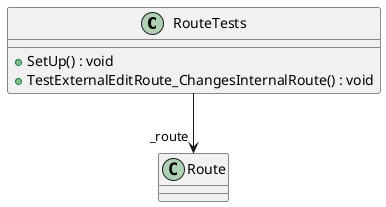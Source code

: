 @startuml
class RouteTests {
    + SetUp() : void
    + TestExternalEditRoute_ChangesInternalRoute() : void
}
RouteTests --> "_route" Route
@enduml
